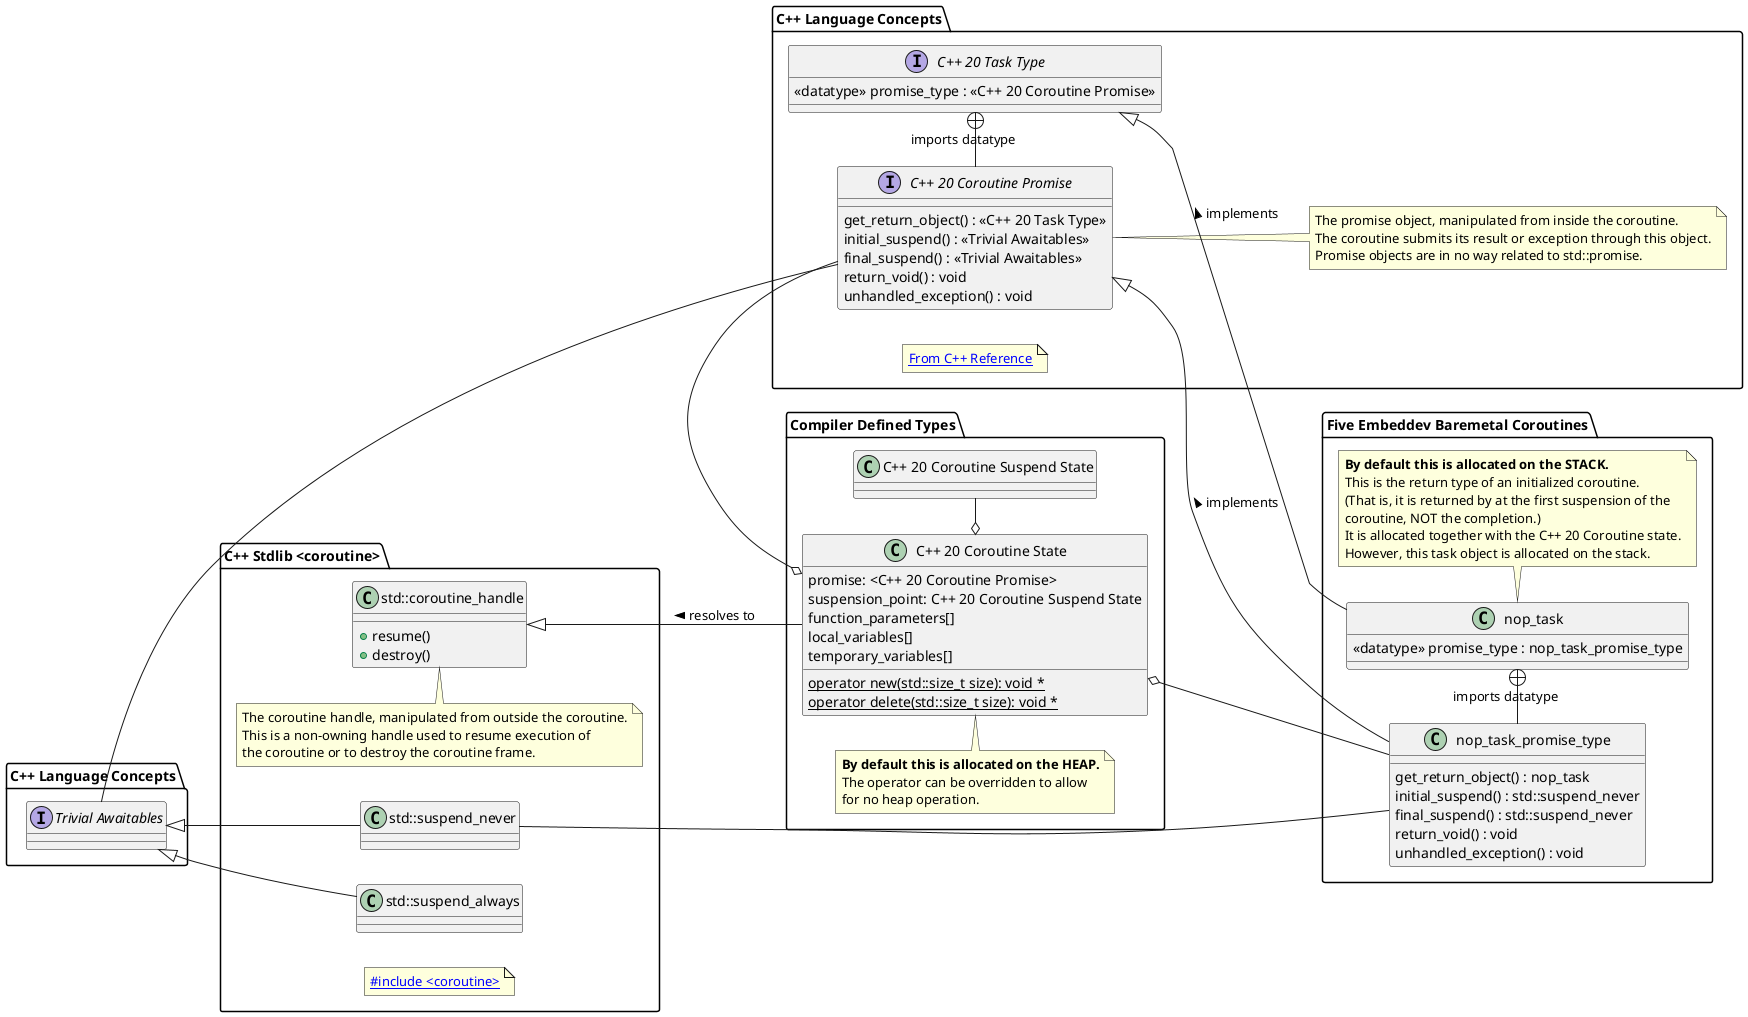 @startuml

left to right direction

package "C++ Language Concepts" as lang_concepts {

note as link
[[https://en.cppreference.com/w/cpp/language/coroutines From C++ Reference]]
end note


   interface "C++ 20 Coroutine Promise" as cpp20_coro_promise {
       get_return_object() : <<C++ 20 Task Type>>
       initial_suspend() : <<Trivial Awaitables>>
       final_suspend() : <<Trivial Awaitables>>
       return_void() : void
       unhandled_exception() : void
   }
   note right of cpp20_coro_promise
   The promise object, manipulated from inside the coroutine.
   The coroutine submits its result or exception through this object.
   Promise objects are in no way related to std::promise.
   end note

   cpp20_coro_task +-right- cpp20_coro_promise : imports datatype

   interface "C++ 20 Task Type" as cpp20_coro_task {
       <<datatype>> promise_type : <<C++ 20 Coroutine Promise>>
   }
}


package "Compiler Defined Types" as compiler_types {
   class "C++ 20 Coroutine Suspend State" as cpp20_coro_suspend {
   }

   class "C++ 20 Coroutine State" as cpp20_coro_state {
   promise: <C++ 20 Coroutine Promise>
   suspension_point: C++ 20 Coroutine Suspend State
   function_parameters[]
   local_variables[]
   temporary_variables[]
   {static} operator new(std::size_t size): void *
   {static} operator delete(std::size_t size): void *
   }

   cpp20_coro_state o- cpp20_coro_promise
   cpp20_coro_state o- cpp20_coro_suspend

   note top of cpp20_coro_state
   <b>By default this is allocated on the HEAP.</b>
   The operator can be overridden to allow
   for no heap operation.
   end note
}


package "Five Embeddev Baremetal Coroutines" as impl {

   class nop_task {
        <<datatype>> promise_type : nop_task_promise_type
   }


   class nop_task_promise_type {
       get_return_object() : nop_task
       initial_suspend() : std::suspend_never
       final_suspend() : std::suspend_never
       return_void() : void
       unhandled_exception() : void
   }


   cpp20_coro_promise <|-down- nop_task_promise_type : implements <
   cpp20_coro_task <|-down- nop_task  : implements <

   nop_task +- nop_task_promise_type : imports datatype
   cpp20_coro_state o-- nop_task_promise_type


   note bottom of nop_task
   <b>By default this is allocated on the STACK.</b>
   This is the return type of an initialized coroutine.
   (That is, it is returned by at the first suspension of the
   coroutine, NOT the completion.)
   It is allocated together with the C++ 20 Coroutine state.
   However, this task object is allocated on the stack.
   end note

}


package "C++ Language Concepts" as concepts2 {

   interface "Trivial Awaitables" as cpp20_trivial_awaitable

}


package "C++ Stdlib <coroutine>"  as stdlib {

   note as include_link
      [[https://en.cppreference.com/w/cpp/header/coroutine #include <coroutine>]]
   end note

   class "std::coroutine_handle" as coro_handle {
       +resume()
       +destroy()
   }

   note top of coro_handle
   The coroutine handle, manipulated from outside the coroutine.
   This is a non-owning handle used to resume execution of
   the coroutine or to destroy the coroutine frame.
   end note


   class std::suspend_never
   class std::suspend_always

   std::suspend_never --- nop_task_promise_type

   cpp20_trivial_awaitable <|- std::suspend_never
   cpp20_trivial_awaitable <|- std::suspend_always

   coro_handle <|-- cpp20_coro_state : < resolves to

   cpp20_trivial_awaitable --- cpp20_coro_promise

}


@enduml
